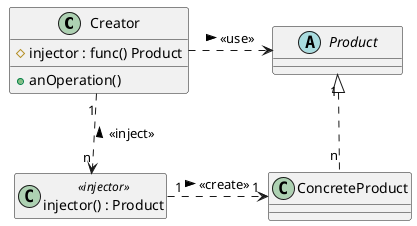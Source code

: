 @startuml

class Creator {
  {field} # injector : func() Product
  {method} + anOperation()
}
abstract class Product {
}
class ConcreteProduct {
}
class "injector() : Product" as Injector <<injector>> {
}

skinparam minClassWidth 130
hide <<injector>> member

Creator .right.> Product : <<use>> >
Product "1" <|.down. "n" ConcreteProduct
Injector "1" .right.> "1" ConcreteProduct : <<create>> >
Creator "1" .down.> "n" Injector : < <<inject>>

@enduml
